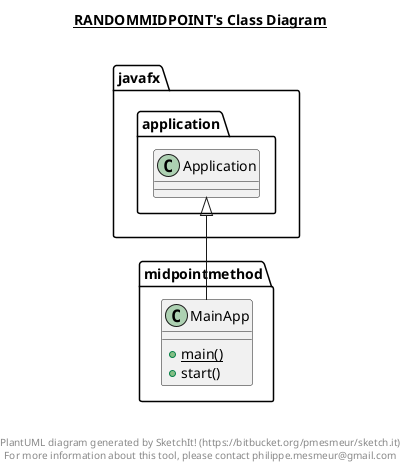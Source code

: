 @startuml

title __RANDOMMIDPOINT's Class Diagram__\n

  namespace midpointmethod {
    class midpointmethod.MainApp {
        {static} + main()
        + start()
    }
  }
  

  midpointmethod.MainApp -up-|> javafx.application.Application


right footer


PlantUML diagram generated by SketchIt! (https://bitbucket.org/pmesmeur/sketch.it)
For more information about this tool, please contact philippe.mesmeur@gmail.com
endfooter

@enduml
